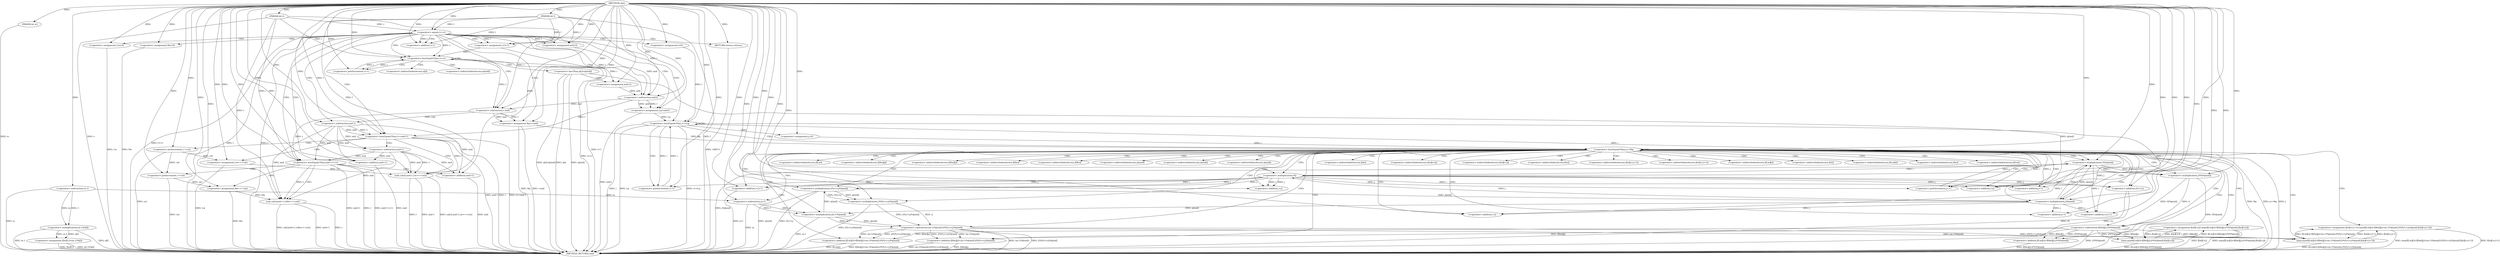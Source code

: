 digraph "calc" {  
"1000101" [label = "(METHOD,calc)" ]
"1000314" [label = "(METHOD_RETURN,void)" ]
"1000102" [label = "(PARAM,int l)" ]
"1000103" [label = "(PARAM,int r)" ]
"1000104" [label = "(PARAM,int w)" ]
"1000106" [label = "(<operator>.assignment,f[w][1]=(m-1)*a[l])" ]
"1000125" [label = "(<operator>.assignment,mid=l)" ]
"1000153" [label = "(<operator>.assignment,Lw=0)" ]
"1000157" [label = "(<operator>.assignment,Rw=0)" ]
"1000161" [label = "(<operator>.assignment,Lq=mid-l)" ]
"1000167" [label = "(<operator>.assignment,Rq=r-mid)" ]
"1000120" [label = "(<operator>.equals,l==r)" ]
"1000123" [label = "(RETURN,return;,return;)" ]
"1000130" [label = "(<operator>.assignment,i=l+1)" ]
"1000135" [label = "(<operator>.lessEqualsThan,i<=r)" ]
"1000138" [label = "(<operator>.postIncrement,i++)" ]
"1000173" [label = "(<operator>.lessEqualsThan,l<=mid-1)" ]
"1000178" [label = "(calc,calc(l,mid-1,Lw=++cnt))" ]
"1000188" [label = "(<operator>.lessEqualsThan,mid+1<=r)" ]
"1000193" [label = "(calc,calc(mid+1,r,Rw=++cnt))" ]
"1000204" [label = "(<operator>.assignment,i=0)" ]
"1000207" [label = "(<operator>.lessEqualsThan,i<=Lq)" ]
"1000210" [label = "(<operator>.postIncrement,i++)" ]
"1000112" [label = "(<operator>.multiplication,(m-1)*a[l])" ]
"1000163" [label = "(<operator>.subtraction,mid-l)" ]
"1000169" [label = "(<operator>.subtraction,r-mid)" ]
"1000113" [label = "(<operator>.subtraction,m-1)" ]
"1000132" [label = "(<operator>.addition,l+1)" ]
"1000142" [label = "(<operator>.lessThan,a[i]<a[mid])" ]
"1000149" [label = "(<operator>.assignment,mid=i)" ]
"1000175" [label = "(<operator>.subtraction,mid-1)" ]
"1000180" [label = "(<operator>.subtraction,mid-1)" ]
"1000183" [label = "(<operator>.assignment,Lw=++cnt)" ]
"1000189" [label = "(<operator>.addition,mid+1)" ]
"1000194" [label = "(<operator>.addition,mid+1)" ]
"1000198" [label = "(<operator>.assignment,Rw=++cnt)" ]
"1000215" [label = "(<operator>.assignment,j=0)" ]
"1000218" [label = "(<operator>.lessEqualsThan,j<=Rq)" ]
"1000221" [label = "(<operator>.postIncrement,j++)" ]
"1000185" [label = "(<operator>.preIncrement,++cnt)" ]
"1000200" [label = "(<operator>.preIncrement,++cnt)" ]
"1000224" [label = "(<operator>.assignment,f[w][i+j]=max(f[Lw][i]+f[Rw][j]-2*i*j*a[mid],f[w][i+j]))" ]
"1000261" [label = "(<operator>.assignment,f[w][i+j+1]=max(f[Lw][i]+f[Rw][j]+(m-1)*a[mid]-2*(i*j+i+j)*a[mid],f[w][i+j+1]))" ]
"1000232" [label = "(max,max(f[Lw][i]+f[Rw][j]-2*i*j*a[mid],f[w][i+j]))" ]
"1000271" [label = "(max,max(f[Lw][i]+f[Rw][j]+(m-1)*a[mid]-2*(i*j+i+j)*a[mid],f[w][i+j+1]))" ]
"1000229" [label = "(<operator>.addition,i+j)" ]
"1000233" [label = "(<operator>.addition,f[Lw][i]+f[Rw][j]-2*i*j*a[mid])" ]
"1000266" [label = "(<operator>.addition,i+j+1)" ]
"1000272" [label = "(<operator>.addition,f[Lw][i]+f[Rw][j]+(m-1)*a[mid]-2*(i*j+i+j)*a[mid])" ]
"1000239" [label = "(<operator>.subtraction,f[Rw][j]-2*i*j*a[mid])" ]
"1000258" [label = "(<operator>.addition,i+j)" ]
"1000268" [label = "(<operator>.addition,j+1)" ]
"1000278" [label = "(<operator>.addition,f[Rw][j]+(m-1)*a[mid]-2*(i*j+i+j)*a[mid])" ]
"1000309" [label = "(<operator>.addition,i+j+1)" ]
"1000245" [label = "(<operator>.multiplication,2*i*j*a[mid])" ]
"1000284" [label = "(<operator>.subtraction,(m-1)*a[mid]-2*(i*j+i+j)*a[mid])" ]
"1000311" [label = "(<operator>.addition,j+1)" ]
"1000247" [label = "(<operator>.multiplication,i*j*a[mid])" ]
"1000285" [label = "(<operator>.multiplication,(m-1)*a[mid])" ]
"1000292" [label = "(<operator>.multiplication,2*(i*j+i+j)*a[mid])" ]
"1000249" [label = "(<operator>.multiplication,j*a[mid])" ]
"1000286" [label = "(<operator>.subtraction,m-1)" ]
"1000294" [label = "(<operator>.multiplication,(i*j+i+j)*a[mid])" ]
"1000295" [label = "(<operator>.addition,i*j+i+j)" ]
"1000296" [label = "(<operator>.multiplication,i*j)" ]
"1000299" [label = "(<operator>.addition,i+j)" ]
"1000143" [label = "(<operator>.indirectIndexAccess,a[i])" ]
"1000146" [label = "(<operator>.indirectIndexAccess,a[mid])" ]
"1000225" [label = "(<operator>.indirectIndexAccess,f[w][i+j])" ]
"1000262" [label = "(<operator>.indirectIndexAccess,f[w][i+j+1])" ]
"1000226" [label = "(<operator>.indirectIndexAccess,f[w])" ]
"1000254" [label = "(<operator>.indirectIndexAccess,f[w][i+j])" ]
"1000263" [label = "(<operator>.indirectIndexAccess,f[w])" ]
"1000305" [label = "(<operator>.indirectIndexAccess,f[w][i+j+1])" ]
"1000234" [label = "(<operator>.indirectIndexAccess,f[Lw][i])" ]
"1000255" [label = "(<operator>.indirectIndexAccess,f[w])" ]
"1000273" [label = "(<operator>.indirectIndexAccess,f[Lw][i])" ]
"1000306" [label = "(<operator>.indirectIndexAccess,f[w])" ]
"1000235" [label = "(<operator>.indirectIndexAccess,f[Lw])" ]
"1000240" [label = "(<operator>.indirectIndexAccess,f[Rw][j])" ]
"1000274" [label = "(<operator>.indirectIndexAccess,f[Lw])" ]
"1000279" [label = "(<operator>.indirectIndexAccess,f[Rw][j])" ]
"1000241" [label = "(<operator>.indirectIndexAccess,f[Rw])" ]
"1000280" [label = "(<operator>.indirectIndexAccess,f[Rw])" ]
"1000289" [label = "(<operator>.indirectIndexAccess,a[mid])" ]
"1000251" [label = "(<operator>.indirectIndexAccess,a[mid])" ]
"1000302" [label = "(<operator>.indirectIndexAccess,a[mid])" ]
  "1000102" -> "1000314"  [ label = "DDG: l"] 
  "1000103" -> "1000314"  [ label = "DDG: r"] 
  "1000104" -> "1000314"  [ label = "DDG: w"] 
  "1000106" -> "1000314"  [ label = "DDG: f[w][1]"] 
  "1000113" -> "1000314"  [ label = "DDG: m"] 
  "1000112" -> "1000314"  [ label = "DDG: m-1"] 
  "1000112" -> "1000314"  [ label = "DDG: a[l]"] 
  "1000106" -> "1000314"  [ label = "DDG: (m-1)*a[l]"] 
  "1000120" -> "1000314"  [ label = "DDG: l"] 
  "1000120" -> "1000314"  [ label = "DDG: r"] 
  "1000120" -> "1000314"  [ label = "DDG: l==r"] 
  "1000130" -> "1000314"  [ label = "DDG: l+1"] 
  "1000135" -> "1000314"  [ label = "DDG: i<=r"] 
  "1000153" -> "1000314"  [ label = "DDG: Lw"] 
  "1000157" -> "1000314"  [ label = "DDG: Rw"] 
  "1000161" -> "1000314"  [ label = "DDG: mid-l"] 
  "1000167" -> "1000314"  [ label = "DDG: Rq"] 
  "1000167" -> "1000314"  [ label = "DDG: r-mid"] 
  "1000173" -> "1000314"  [ label = "DDG: l"] 
  "1000173" -> "1000314"  [ label = "DDG: mid-1"] 
  "1000173" -> "1000314"  [ label = "DDG: l<=mid-1"] 
  "1000178" -> "1000314"  [ label = "DDG: l"] 
  "1000178" -> "1000314"  [ label = "DDG: mid-1"] 
  "1000183" -> "1000314"  [ label = "DDG: Lw"] 
  "1000185" -> "1000314"  [ label = "DDG: cnt"] 
  "1000178" -> "1000314"  [ label = "DDG: calc(l,mid-1,Lw=++cnt)"] 
  "1000189" -> "1000314"  [ label = "DDG: mid"] 
  "1000188" -> "1000314"  [ label = "DDG: mid+1"] 
  "1000188" -> "1000314"  [ label = "DDG: r"] 
  "1000188" -> "1000314"  [ label = "DDG: mid+1<=r"] 
  "1000194" -> "1000314"  [ label = "DDG: mid"] 
  "1000193" -> "1000314"  [ label = "DDG: mid+1"] 
  "1000193" -> "1000314"  [ label = "DDG: r"] 
  "1000198" -> "1000314"  [ label = "DDG: Rw"] 
  "1000200" -> "1000314"  [ label = "DDG: cnt"] 
  "1000193" -> "1000314"  [ label = "DDG: calc(mid+1,r,Rw=++cnt)"] 
  "1000207" -> "1000314"  [ label = "DDG: i"] 
  "1000207" -> "1000314"  [ label = "DDG: Lq"] 
  "1000207" -> "1000314"  [ label = "DDG: i<=Lq"] 
  "1000218" -> "1000314"  [ label = "DDG: j"] 
  "1000218" -> "1000314"  [ label = "DDG: Rq"] 
  "1000218" -> "1000314"  [ label = "DDG: j<=Rq"] 
  "1000224" -> "1000314"  [ label = "DDG: f[w][i+j]"] 
  "1000247" -> "1000314"  [ label = "DDG: j*a[mid]"] 
  "1000245" -> "1000314"  [ label = "DDG: i*j*a[mid]"] 
  "1000239" -> "1000314"  [ label = "DDG: 2*i*j*a[mid]"] 
  "1000233" -> "1000314"  [ label = "DDG: f[Rw][j]-2*i*j*a[mid]"] 
  "1000232" -> "1000314"  [ label = "DDG: f[Lw][i]+f[Rw][j]-2*i*j*a[mid]"] 
  "1000224" -> "1000314"  [ label = "DDG: max(f[Lw][i]+f[Rw][j]-2*i*j*a[mid],f[w][i+j])"] 
  "1000261" -> "1000314"  [ label = "DDG: f[w][i+j+1]"] 
  "1000272" -> "1000314"  [ label = "DDG: f[Lw][i]"] 
  "1000278" -> "1000314"  [ label = "DDG: f[Rw][j]"] 
  "1000286" -> "1000314"  [ label = "DDG: m"] 
  "1000285" -> "1000314"  [ label = "DDG: m-1"] 
  "1000284" -> "1000314"  [ label = "DDG: (m-1)*a[mid]"] 
  "1000295" -> "1000314"  [ label = "DDG: i*j"] 
  "1000295" -> "1000314"  [ label = "DDG: i+j"] 
  "1000294" -> "1000314"  [ label = "DDG: i*j+i+j"] 
  "1000294" -> "1000314"  [ label = "DDG: a[mid]"] 
  "1000292" -> "1000314"  [ label = "DDG: (i*j+i+j)*a[mid]"] 
  "1000284" -> "1000314"  [ label = "DDG: 2*(i*j+i+j)*a[mid]"] 
  "1000278" -> "1000314"  [ label = "DDG: (m-1)*a[mid]-2*(i*j+i+j)*a[mid]"] 
  "1000272" -> "1000314"  [ label = "DDG: f[Rw][j]+(m-1)*a[mid]-2*(i*j+i+j)*a[mid]"] 
  "1000271" -> "1000314"  [ label = "DDG: f[Lw][i]+f[Rw][j]+(m-1)*a[mid]-2*(i*j+i+j)*a[mid]"] 
  "1000309" -> "1000314"  [ label = "DDG: j+1"] 
  "1000261" -> "1000314"  [ label = "DDG: max(f[Lw][i]+f[Rw][j]+(m-1)*a[mid]-2*(i*j+i+j)*a[mid],f[w][i+j+1])"] 
  "1000142" -> "1000314"  [ label = "DDG: a[i]"] 
  "1000142" -> "1000314"  [ label = "DDG: a[mid]"] 
  "1000142" -> "1000314"  [ label = "DDG: a[i]<a[mid]"] 
  "1000123" -> "1000314"  [ label = "DDG: <RET>"] 
  "1000101" -> "1000102"  [ label = "DDG: "] 
  "1000101" -> "1000103"  [ label = "DDG: "] 
  "1000101" -> "1000104"  [ label = "DDG: "] 
  "1000112" -> "1000106"  [ label = "DDG: a[l]"] 
  "1000112" -> "1000106"  [ label = "DDG: m-1"] 
  "1000120" -> "1000125"  [ label = "DDG: l"] 
  "1000102" -> "1000125"  [ label = "DDG: l"] 
  "1000101" -> "1000125"  [ label = "DDG: "] 
  "1000101" -> "1000153"  [ label = "DDG: "] 
  "1000101" -> "1000157"  [ label = "DDG: "] 
  "1000163" -> "1000161"  [ label = "DDG: mid"] 
  "1000163" -> "1000161"  [ label = "DDG: l"] 
  "1000169" -> "1000167"  [ label = "DDG: r"] 
  "1000169" -> "1000167"  [ label = "DDG: mid"] 
  "1000101" -> "1000123"  [ label = "DDG: "] 
  "1000102" -> "1000130"  [ label = "DDG: l"] 
  "1000101" -> "1000130"  [ label = "DDG: "] 
  "1000120" -> "1000130"  [ label = "DDG: l"] 
  "1000101" -> "1000161"  [ label = "DDG: "] 
  "1000101" -> "1000167"  [ label = "DDG: "] 
  "1000101" -> "1000204"  [ label = "DDG: "] 
  "1000113" -> "1000112"  [ label = "DDG: 1"] 
  "1000113" -> "1000112"  [ label = "DDG: m"] 
  "1000102" -> "1000120"  [ label = "DDG: l"] 
  "1000101" -> "1000120"  [ label = "DDG: "] 
  "1000103" -> "1000120"  [ label = "DDG: r"] 
  "1000130" -> "1000135"  [ label = "DDG: i"] 
  "1000138" -> "1000135"  [ label = "DDG: i"] 
  "1000101" -> "1000135"  [ label = "DDG: "] 
  "1000120" -> "1000135"  [ label = "DDG: r"] 
  "1000103" -> "1000135"  [ label = "DDG: r"] 
  "1000135" -> "1000138"  [ label = "DDG: i"] 
  "1000101" -> "1000138"  [ label = "DDG: "] 
  "1000125" -> "1000163"  [ label = "DDG: mid"] 
  "1000149" -> "1000163"  [ label = "DDG: mid"] 
  "1000101" -> "1000163"  [ label = "DDG: "] 
  "1000102" -> "1000163"  [ label = "DDG: l"] 
  "1000120" -> "1000163"  [ label = "DDG: l"] 
  "1000135" -> "1000169"  [ label = "DDG: r"] 
  "1000103" -> "1000169"  [ label = "DDG: r"] 
  "1000101" -> "1000169"  [ label = "DDG: "] 
  "1000163" -> "1000169"  [ label = "DDG: mid"] 
  "1000163" -> "1000173"  [ label = "DDG: l"] 
  "1000102" -> "1000173"  [ label = "DDG: l"] 
  "1000101" -> "1000173"  [ label = "DDG: "] 
  "1000175" -> "1000173"  [ label = "DDG: mid"] 
  "1000175" -> "1000173"  [ label = "DDG: 1"] 
  "1000173" -> "1000178"  [ label = "DDG: l"] 
  "1000102" -> "1000178"  [ label = "DDG: l"] 
  "1000101" -> "1000178"  [ label = "DDG: "] 
  "1000180" -> "1000178"  [ label = "DDG: 1"] 
  "1000180" -> "1000178"  [ label = "DDG: mid"] 
  "1000183" -> "1000178"  [ label = "DDG: Lw"] 
  "1000101" -> "1000188"  [ label = "DDG: "] 
  "1000175" -> "1000188"  [ label = "DDG: mid"] 
  "1000180" -> "1000188"  [ label = "DDG: mid"] 
  "1000169" -> "1000188"  [ label = "DDG: r"] 
  "1000103" -> "1000188"  [ label = "DDG: r"] 
  "1000101" -> "1000193"  [ label = "DDG: "] 
  "1000175" -> "1000193"  [ label = "DDG: mid"] 
  "1000180" -> "1000193"  [ label = "DDG: mid"] 
  "1000188" -> "1000193"  [ label = "DDG: r"] 
  "1000103" -> "1000193"  [ label = "DDG: r"] 
  "1000198" -> "1000193"  [ label = "DDG: Rw"] 
  "1000204" -> "1000207"  [ label = "DDG: i"] 
  "1000210" -> "1000207"  [ label = "DDG: i"] 
  "1000101" -> "1000207"  [ label = "DDG: "] 
  "1000161" -> "1000207"  [ label = "DDG: Lq"] 
  "1000207" -> "1000210"  [ label = "DDG: i"] 
  "1000101" -> "1000210"  [ label = "DDG: "] 
  "1000296" -> "1000210"  [ label = "DDG: i"] 
  "1000101" -> "1000113"  [ label = "DDG: "] 
  "1000102" -> "1000132"  [ label = "DDG: l"] 
  "1000101" -> "1000132"  [ label = "DDG: "] 
  "1000120" -> "1000132"  [ label = "DDG: l"] 
  "1000135" -> "1000149"  [ label = "DDG: i"] 
  "1000101" -> "1000149"  [ label = "DDG: "] 
  "1000169" -> "1000175"  [ label = "DDG: mid"] 
  "1000101" -> "1000175"  [ label = "DDG: "] 
  "1000175" -> "1000180"  [ label = "DDG: mid"] 
  "1000101" -> "1000180"  [ label = "DDG: "] 
  "1000101" -> "1000183"  [ label = "DDG: "] 
  "1000185" -> "1000183"  [ label = "DDG: cnt"] 
  "1000175" -> "1000189"  [ label = "DDG: mid"] 
  "1000180" -> "1000189"  [ label = "DDG: mid"] 
  "1000101" -> "1000189"  [ label = "DDG: "] 
  "1000101" -> "1000194"  [ label = "DDG: "] 
  "1000175" -> "1000194"  [ label = "DDG: mid"] 
  "1000180" -> "1000194"  [ label = "DDG: mid"] 
  "1000101" -> "1000198"  [ label = "DDG: "] 
  "1000200" -> "1000198"  [ label = "DDG: cnt"] 
  "1000101" -> "1000215"  [ label = "DDG: "] 
  "1000101" -> "1000185"  [ label = "DDG: "] 
  "1000185" -> "1000200"  [ label = "DDG: cnt"] 
  "1000101" -> "1000200"  [ label = "DDG: "] 
  "1000215" -> "1000218"  [ label = "DDG: j"] 
  "1000221" -> "1000218"  [ label = "DDG: j"] 
  "1000101" -> "1000218"  [ label = "DDG: "] 
  "1000167" -> "1000218"  [ label = "DDG: Rq"] 
  "1000101" -> "1000221"  [ label = "DDG: "] 
  "1000296" -> "1000221"  [ label = "DDG: j"] 
  "1000232" -> "1000224"  [ label = "DDG: f[w][i+j]"] 
  "1000232" -> "1000224"  [ label = "DDG: f[Lw][i]+f[Rw][j]-2*i*j*a[mid]"] 
  "1000271" -> "1000261"  [ label = "DDG: f[w][i+j+1]"] 
  "1000271" -> "1000261"  [ label = "DDG: f[Lw][i]+f[Rw][j]+(m-1)*a[mid]-2*(i*j+i+j)*a[mid]"] 
  "1000239" -> "1000232"  [ label = "DDG: 2*i*j*a[mid]"] 
  "1000239" -> "1000232"  [ label = "DDG: f[Rw][j]"] 
  "1000224" -> "1000232"  [ label = "DDG: f[w][i+j]"] 
  "1000284" -> "1000271"  [ label = "DDG: (m-1)*a[mid]"] 
  "1000284" -> "1000271"  [ label = "DDG: 2*(i*j+i+j)*a[mid]"] 
  "1000239" -> "1000271"  [ label = "DDG: f[Rw][j]"] 
  "1000261" -> "1000271"  [ label = "DDG: f[w][i+j+1]"] 
  "1000207" -> "1000229"  [ label = "DDG: i"] 
  "1000101" -> "1000229"  [ label = "DDG: "] 
  "1000296" -> "1000229"  [ label = "DDG: i"] 
  "1000218" -> "1000229"  [ label = "DDG: j"] 
  "1000239" -> "1000233"  [ label = "DDG: 2*i*j*a[mid]"] 
  "1000239" -> "1000233"  [ label = "DDG: f[Rw][j]"] 
  "1000101" -> "1000266"  [ label = "DDG: "] 
  "1000247" -> "1000266"  [ label = "DDG: i"] 
  "1000249" -> "1000266"  [ label = "DDG: j"] 
  "1000284" -> "1000272"  [ label = "DDG: (m-1)*a[mid]"] 
  "1000284" -> "1000272"  [ label = "DDG: 2*(i*j+i+j)*a[mid]"] 
  "1000239" -> "1000272"  [ label = "DDG: f[Rw][j]"] 
  "1000245" -> "1000239"  [ label = "DDG: i*j*a[mid]"] 
  "1000245" -> "1000239"  [ label = "DDG: 2"] 
  "1000247" -> "1000258"  [ label = "DDG: i"] 
  "1000101" -> "1000258"  [ label = "DDG: "] 
  "1000249" -> "1000258"  [ label = "DDG: j"] 
  "1000101" -> "1000268"  [ label = "DDG: "] 
  "1000249" -> "1000268"  [ label = "DDG: j"] 
  "1000239" -> "1000278"  [ label = "DDG: f[Rw][j]"] 
  "1000284" -> "1000278"  [ label = "DDG: (m-1)*a[mid]"] 
  "1000284" -> "1000278"  [ label = "DDG: 2*(i*j+i+j)*a[mid]"] 
  "1000101" -> "1000309"  [ label = "DDG: "] 
  "1000296" -> "1000309"  [ label = "DDG: i"] 
  "1000296" -> "1000309"  [ label = "DDG: j"] 
  "1000101" -> "1000245"  [ label = "DDG: "] 
  "1000247" -> "1000245"  [ label = "DDG: i"] 
  "1000247" -> "1000245"  [ label = "DDG: j*a[mid]"] 
  "1000285" -> "1000284"  [ label = "DDG: m-1"] 
  "1000285" -> "1000284"  [ label = "DDG: a[mid]"] 
  "1000292" -> "1000284"  [ label = "DDG: (i*j+i+j)*a[mid]"] 
  "1000292" -> "1000284"  [ label = "DDG: 2"] 
  "1000101" -> "1000311"  [ label = "DDG: "] 
  "1000296" -> "1000311"  [ label = "DDG: j"] 
  "1000101" -> "1000247"  [ label = "DDG: "] 
  "1000207" -> "1000247"  [ label = "DDG: i"] 
  "1000296" -> "1000247"  [ label = "DDG: i"] 
  "1000249" -> "1000247"  [ label = "DDG: j"] 
  "1000249" -> "1000247"  [ label = "DDG: a[mid]"] 
  "1000286" -> "1000285"  [ label = "DDG: m"] 
  "1000286" -> "1000285"  [ label = "DDG: 1"] 
  "1000249" -> "1000285"  [ label = "DDG: a[mid]"] 
  "1000101" -> "1000292"  [ label = "DDG: "] 
  "1000294" -> "1000292"  [ label = "DDG: a[mid]"] 
  "1000294" -> "1000292"  [ label = "DDG: i*j+i+j"] 
  "1000101" -> "1000249"  [ label = "DDG: "] 
  "1000218" -> "1000249"  [ label = "DDG: j"] 
  "1000294" -> "1000249"  [ label = "DDG: a[mid]"] 
  "1000142" -> "1000249"  [ label = "DDG: a[mid]"] 
  "1000113" -> "1000286"  [ label = "DDG: m"] 
  "1000101" -> "1000286"  [ label = "DDG: "] 
  "1000296" -> "1000294"  [ label = "DDG: i"] 
  "1000296" -> "1000294"  [ label = "DDG: j"] 
  "1000101" -> "1000294"  [ label = "DDG: "] 
  "1000285" -> "1000294"  [ label = "DDG: a[mid]"] 
  "1000296" -> "1000295"  [ label = "DDG: i"] 
  "1000296" -> "1000295"  [ label = "DDG: j"] 
  "1000101" -> "1000295"  [ label = "DDG: "] 
  "1000101" -> "1000296"  [ label = "DDG: "] 
  "1000247" -> "1000296"  [ label = "DDG: i"] 
  "1000249" -> "1000296"  [ label = "DDG: j"] 
  "1000296" -> "1000299"  [ label = "DDG: i"] 
  "1000101" -> "1000299"  [ label = "DDG: "] 
  "1000296" -> "1000299"  [ label = "DDG: j"] 
  "1000120" -> "1000125"  [ label = "CDG: "] 
  "1000120" -> "1000161"  [ label = "CDG: "] 
  "1000120" -> "1000157"  [ label = "CDG: "] 
  "1000120" -> "1000204"  [ label = "CDG: "] 
  "1000120" -> "1000188"  [ label = "CDG: "] 
  "1000120" -> "1000167"  [ label = "CDG: "] 
  "1000120" -> "1000175"  [ label = "CDG: "] 
  "1000120" -> "1000132"  [ label = "CDG: "] 
  "1000120" -> "1000123"  [ label = "CDG: "] 
  "1000120" -> "1000130"  [ label = "CDG: "] 
  "1000120" -> "1000153"  [ label = "CDG: "] 
  "1000120" -> "1000135"  [ label = "CDG: "] 
  "1000120" -> "1000189"  [ label = "CDG: "] 
  "1000120" -> "1000169"  [ label = "CDG: "] 
  "1000120" -> "1000163"  [ label = "CDG: "] 
  "1000120" -> "1000207"  [ label = "CDG: "] 
  "1000120" -> "1000173"  [ label = "CDG: "] 
  "1000135" -> "1000142"  [ label = "CDG: "] 
  "1000135" -> "1000146"  [ label = "CDG: "] 
  "1000135" -> "1000138"  [ label = "CDG: "] 
  "1000135" -> "1000135"  [ label = "CDG: "] 
  "1000135" -> "1000143"  [ label = "CDG: "] 
  "1000173" -> "1000180"  [ label = "CDG: "] 
  "1000173" -> "1000183"  [ label = "CDG: "] 
  "1000173" -> "1000185"  [ label = "CDG: "] 
  "1000173" -> "1000178"  [ label = "CDG: "] 
  "1000188" -> "1000200"  [ label = "CDG: "] 
  "1000188" -> "1000194"  [ label = "CDG: "] 
  "1000188" -> "1000198"  [ label = "CDG: "] 
  "1000188" -> "1000193"  [ label = "CDG: "] 
  "1000207" -> "1000210"  [ label = "CDG: "] 
  "1000207" -> "1000215"  [ label = "CDG: "] 
  "1000207" -> "1000207"  [ label = "CDG: "] 
  "1000207" -> "1000218"  [ label = "CDG: "] 
  "1000142" -> "1000149"  [ label = "CDG: "] 
  "1000218" -> "1000294"  [ label = "CDG: "] 
  "1000218" -> "1000305"  [ label = "CDG: "] 
  "1000218" -> "1000258"  [ label = "CDG: "] 
  "1000218" -> "1000285"  [ label = "CDG: "] 
  "1000218" -> "1000221"  [ label = "CDG: "] 
  "1000218" -> "1000268"  [ label = "CDG: "] 
  "1000218" -> "1000233"  [ label = "CDG: "] 
  "1000218" -> "1000302"  [ label = "CDG: "] 
  "1000218" -> "1000255"  [ label = "CDG: "] 
  "1000218" -> "1000274"  [ label = "CDG: "] 
  "1000218" -> "1000251"  [ label = "CDG: "] 
  "1000218" -> "1000254"  [ label = "CDG: "] 
  "1000218" -> "1000261"  [ label = "CDG: "] 
  "1000218" -> "1000284"  [ label = "CDG: "] 
  "1000218" -> "1000235"  [ label = "CDG: "] 
  "1000218" -> "1000289"  [ label = "CDG: "] 
  "1000218" -> "1000311"  [ label = "CDG: "] 
  "1000218" -> "1000224"  [ label = "CDG: "] 
  "1000218" -> "1000240"  [ label = "CDG: "] 
  "1000218" -> "1000273"  [ label = "CDG: "] 
  "1000218" -> "1000295"  [ label = "CDG: "] 
  "1000218" -> "1000245"  [ label = "CDG: "] 
  "1000218" -> "1000226"  [ label = "CDG: "] 
  "1000218" -> "1000279"  [ label = "CDG: "] 
  "1000218" -> "1000232"  [ label = "CDG: "] 
  "1000218" -> "1000292"  [ label = "CDG: "] 
  "1000218" -> "1000247"  [ label = "CDG: "] 
  "1000218" -> "1000286"  [ label = "CDG: "] 
  "1000218" -> "1000239"  [ label = "CDG: "] 
  "1000218" -> "1000229"  [ label = "CDG: "] 
  "1000218" -> "1000263"  [ label = "CDG: "] 
  "1000218" -> "1000306"  [ label = "CDG: "] 
  "1000218" -> "1000266"  [ label = "CDG: "] 
  "1000218" -> "1000309"  [ label = "CDG: "] 
  "1000218" -> "1000262"  [ label = "CDG: "] 
  "1000218" -> "1000234"  [ label = "CDG: "] 
  "1000218" -> "1000225"  [ label = "CDG: "] 
  "1000218" -> "1000272"  [ label = "CDG: "] 
  "1000218" -> "1000299"  [ label = "CDG: "] 
  "1000218" -> "1000296"  [ label = "CDG: "] 
  "1000218" -> "1000271"  [ label = "CDG: "] 
  "1000218" -> "1000280"  [ label = "CDG: "] 
  "1000218" -> "1000249"  [ label = "CDG: "] 
  "1000218" -> "1000218"  [ label = "CDG: "] 
  "1000218" -> "1000278"  [ label = "CDG: "] 
  "1000218" -> "1000241"  [ label = "CDG: "] 
}
